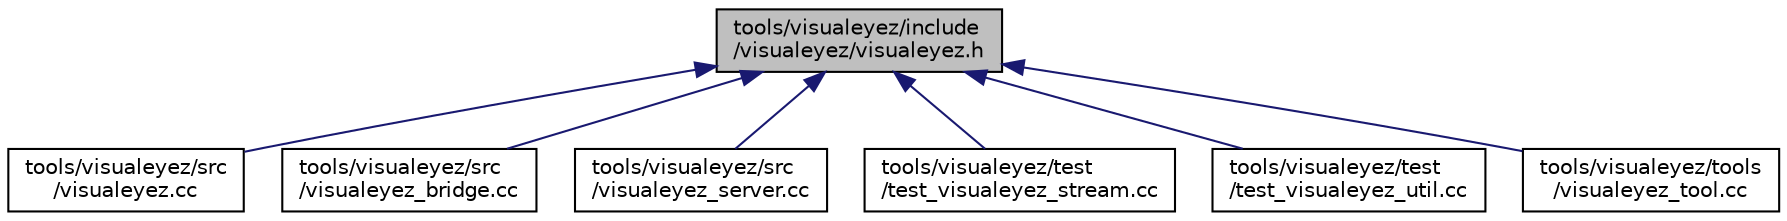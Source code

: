 digraph "tools/visualeyez/include/visualeyez/visualeyez.h"
{
 // LATEX_PDF_SIZE
  edge [fontname="Helvetica",fontsize="10",labelfontname="Helvetica",labelfontsize="10"];
  node [fontname="Helvetica",fontsize="10",shape=record];
  Node1 [label="tools/visualeyez/include\l/visualeyez/visualeyez.h",height=0.2,width=0.4,color="black", fillcolor="grey75", style="filled", fontcolor="black",tooltip=" "];
  Node1 -> Node2 [dir="back",color="midnightblue",fontsize="10",style="solid",fontname="Helvetica"];
  Node2 [label="tools/visualeyez/src\l/visualeyez.cc",height=0.2,width=0.4,color="black", fillcolor="white", style="filled",URL="$visualeyez_8cc.html",tooltip=" "];
  Node1 -> Node3 [dir="back",color="midnightblue",fontsize="10",style="solid",fontname="Helvetica"];
  Node3 [label="tools/visualeyez/src\l/visualeyez_bridge.cc",height=0.2,width=0.4,color="black", fillcolor="white", style="filled",URL="$visualeyez__bridge_8cc.html",tooltip=" "];
  Node1 -> Node4 [dir="back",color="midnightblue",fontsize="10",style="solid",fontname="Helvetica"];
  Node4 [label="tools/visualeyez/src\l/visualeyez_server.cc",height=0.2,width=0.4,color="black", fillcolor="white", style="filled",URL="$visualeyez__server_8cc.html",tooltip=" "];
  Node1 -> Node5 [dir="back",color="midnightblue",fontsize="10",style="solid",fontname="Helvetica"];
  Node5 [label="tools/visualeyez/test\l/test_visualeyez_stream.cc",height=0.2,width=0.4,color="black", fillcolor="white", style="filled",URL="$test__visualeyez__stream_8cc.html",tooltip=" "];
  Node1 -> Node6 [dir="back",color="midnightblue",fontsize="10",style="solid",fontname="Helvetica"];
  Node6 [label="tools/visualeyez/test\l/test_visualeyez_util.cc",height=0.2,width=0.4,color="black", fillcolor="white", style="filled",URL="$test__visualeyez__util_8cc.html",tooltip=" "];
  Node1 -> Node7 [dir="back",color="midnightblue",fontsize="10",style="solid",fontname="Helvetica"];
  Node7 [label="tools/visualeyez/tools\l/visualeyez_tool.cc",height=0.2,width=0.4,color="black", fillcolor="white", style="filled",URL="$visualeyez__tool_8cc.html",tooltip=" "];
}
